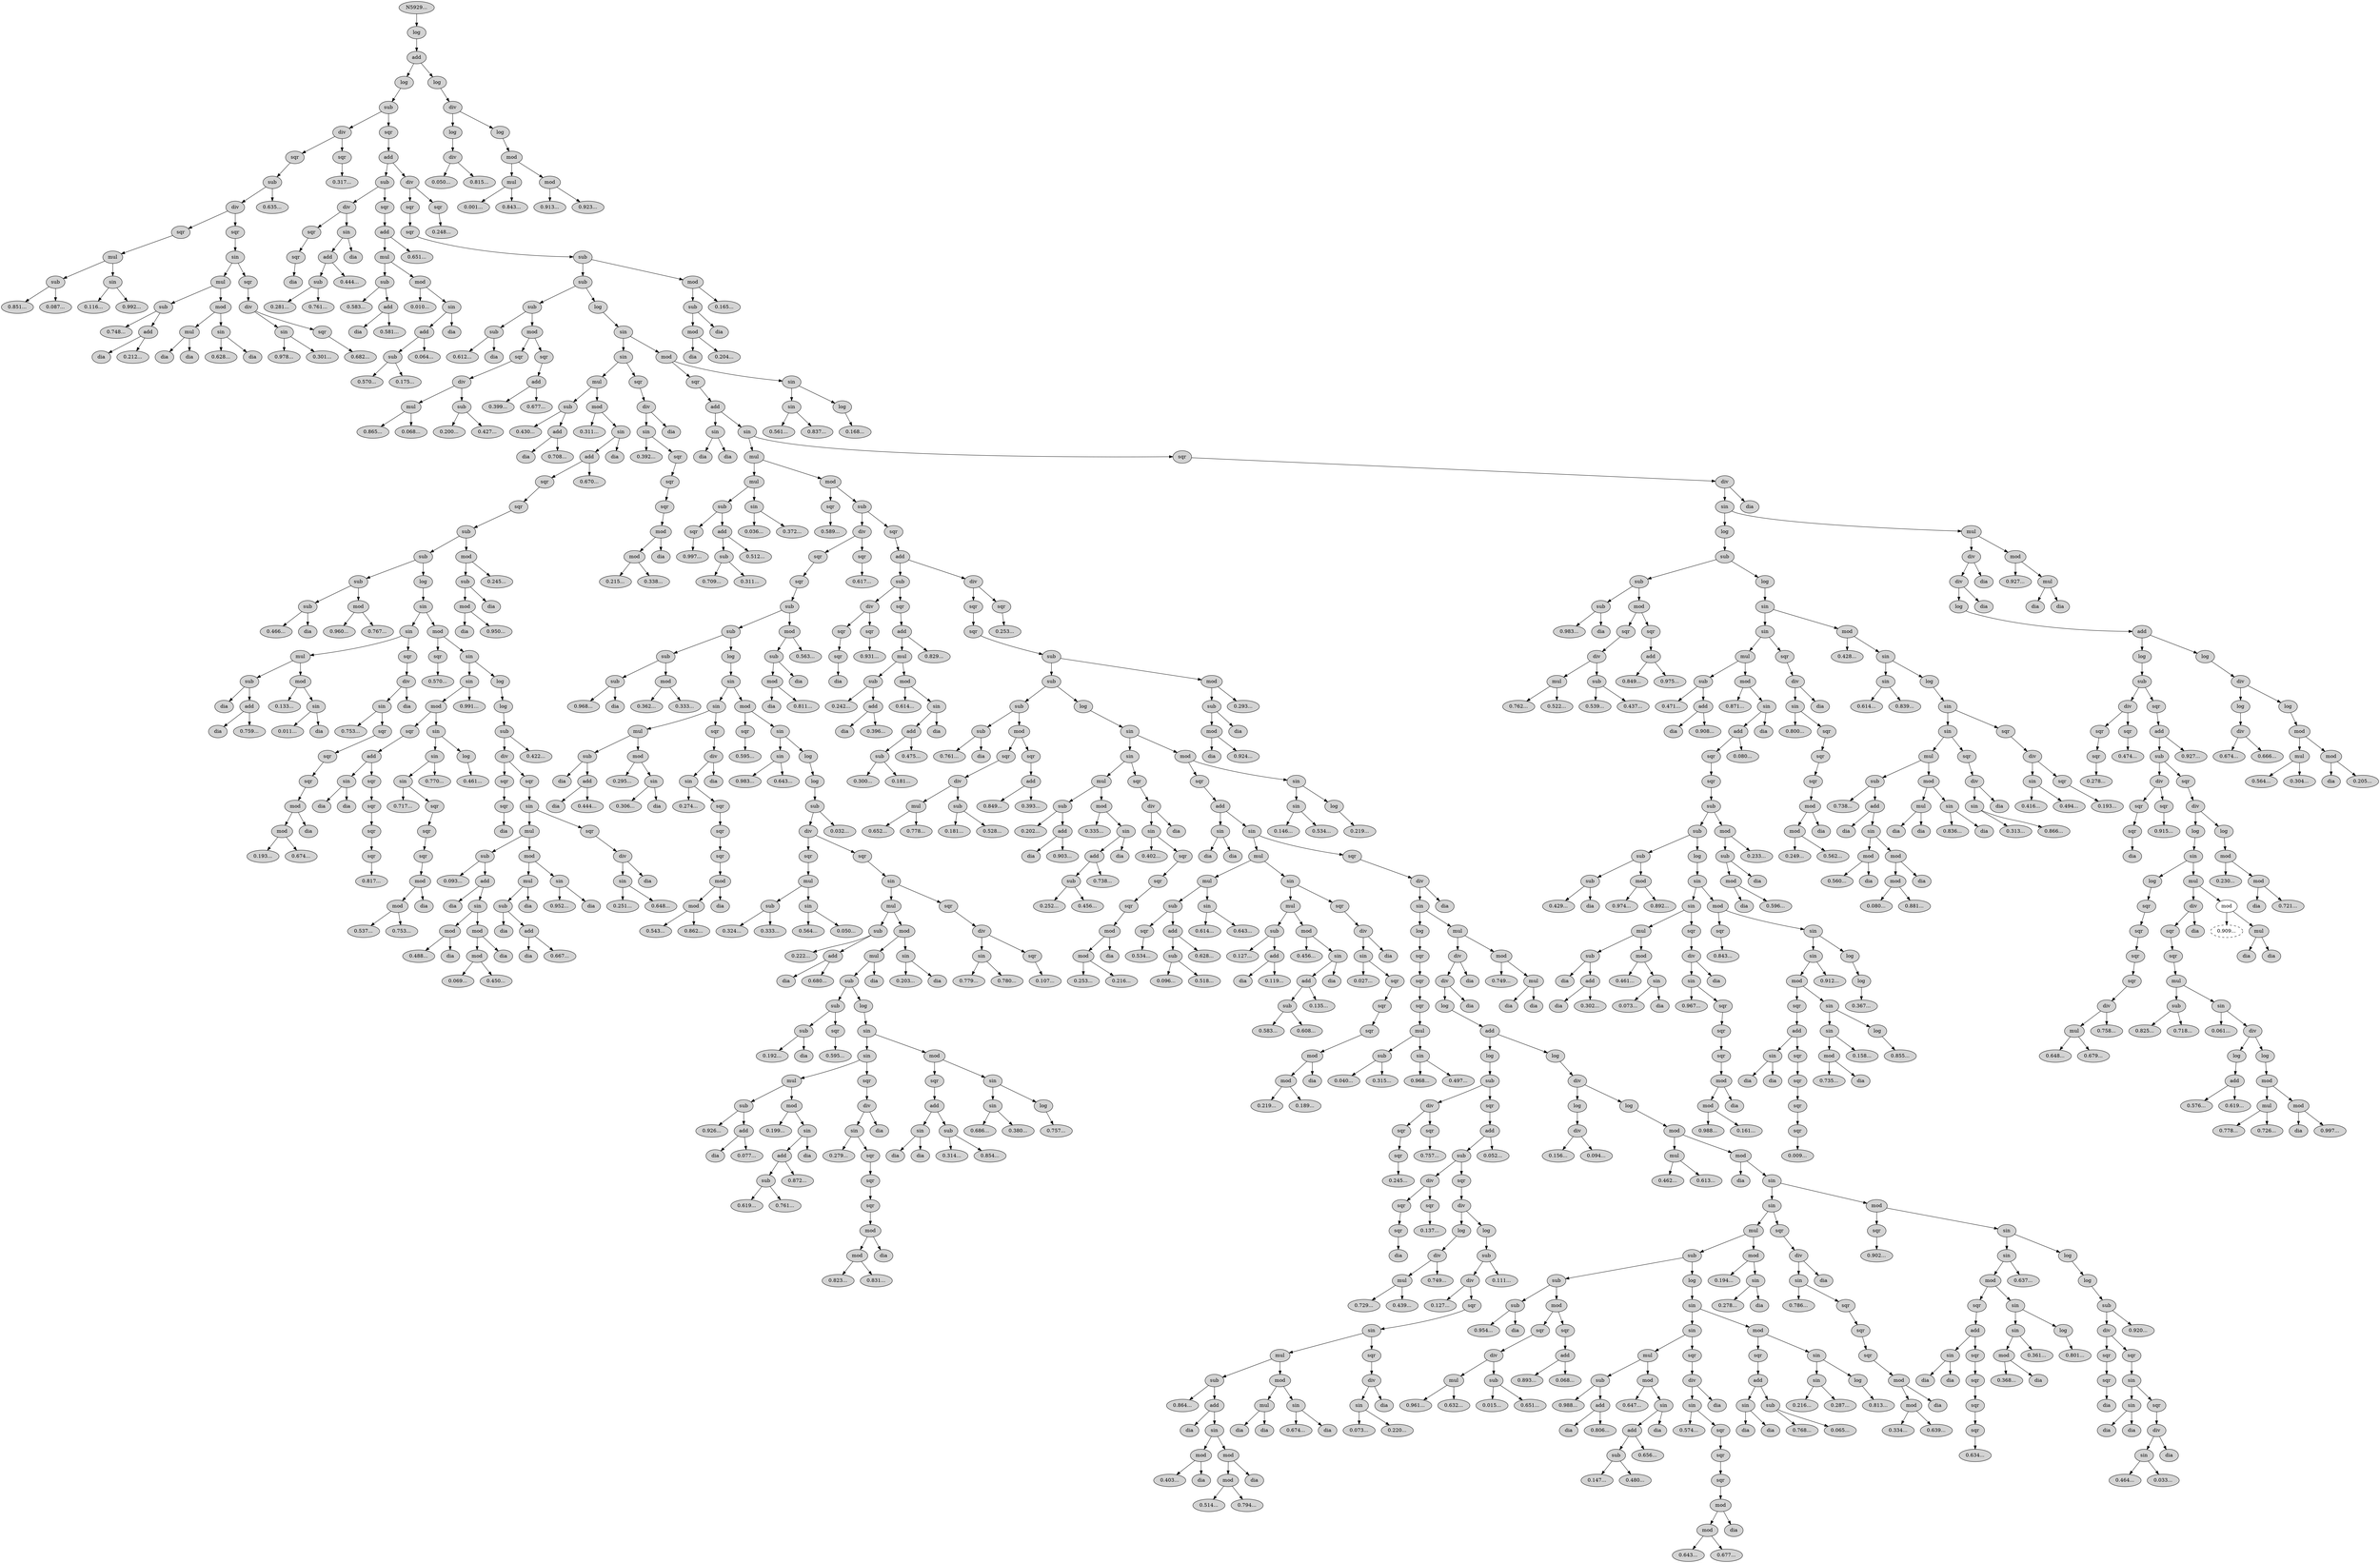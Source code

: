  digraph G59290781 {
N59290781[ style="filled"  label="N5929..."];
N59290781 -> N59290782;
N59290782[ style="filled"  label="log"];
N59290782 -> N59290783;
N59290783[ style="filled"  label="add"];
N59290783 -> N59290784;
N59290784[ style="filled"  label="log"];
N59290784 -> N59290785;
N59290785[ style="filled"  label="sub"];
N59290785 -> N59290786;
N59290786[ style="filled"  label="div"];
N59290786 -> N59290787;
N59290787[ style="filled"  label="sqr"];
N59290787 -> N59290788;
N59290788[ style="filled"  label="sub"];
N59290788 -> N59290789;
N59290789[ style="filled"  label="div"];
N59290789 -> N59290790;
N59290790[ style="filled"  label="sqr"];
N59290790 -> N59290791;
N59290791[ style="filled"  label="mul"];
N59290791 -> N59290792;
N59290792[ style="filled"  label="sub"];
N59290792 -> N59290793;
N59290793[ style="filled"  label="0.851..."];
N59290792 -> N59290794;
N59290794[ style="filled"  label="0.087..."];
N59290791 -> N59290795;
N59290795[ style="filled"  label="sin"];
N59290795 -> N59290796;
N59290796[ style="filled"  label="0.116..."];
N59290795 -> N59290797;
N59290797[ style="filled"  label="0.992..."];
N59290789 -> N59290798;
N59290798[ style="filled"  label="sqr"];
N59290798 -> N59290799;
N59290799[ style="filled"  label="sin"];
N59290799 -> N59290800;
N59290800[ style="filled"  label="mul"];
N59290800 -> N59290801;
N59290801[ style="filled"  label="sub"];
N59290801 -> N59290802;
N59290802[ style="filled"  label="0.748..."];
N59290801 -> N59290803;
N59290803[ style="filled"  label="add"];
N59290803 -> N59290804;
N59290804[ style="filled"  label="dia"];
N59290803 -> N59290805;
N59290805[ style="filled"  label="0.212..."];
N59290800 -> N59290806;
N59290806[ style="filled"  label="mod"];
N59290806 -> N59290807;
N59290807[ style="filled"  label="mul"];
N59290807 -> N59290808;
N59290808[ style="filled"  label="dia"];
N59290807 -> N59290809;
N59290809[ style="filled"  label="dia"];
N59290806 -> N59290810;
N59290810[ style="filled"  label="sin"];
N59290810 -> N59290811;
N59290811[ style="filled"  label="0.628..."];
N59290810 -> N59290812;
N59290812[ style="filled"  label="dia"];
N59290799 -> N59290813;
N59290813[ style="filled"  label="sqr"];
N59290813 -> N59290814;
N59290814[ style="filled"  label="div"];
N59290814 -> N59290815;
N59290815[ style="filled"  label="sin"];
N59290815 -> N59290816;
N59290816[ style="filled"  label="0.978..."];
N59290815 -> N59290817;
N59290817[ style="filled"  label="0.301..."];
N59290814 -> N59290818;
N59290818[ style="filled"  label="sqr"];
N59290818 -> N59290819;
N59290819[ style="filled"  label="0.682..."];
N59290788 -> N59290820;
N59290820[ style="filled"  label="0.635..."];
N59290786 -> N59290821;
N59290821[ style="filled"  label="sqr"];
N59290821 -> N59290822;
N59290822[ style="filled"  label="0.317..."];
N59290785 -> N59290823;
N59290823[ style="filled"  label="sqr"];
N59290823 -> N59290824;
N59290824[ style="filled"  label="add"];
N59290824 -> N59290825;
N59290825[ style="filled"  label="sub"];
N59290825 -> N59290826;
N59290826[ style="filled"  label="div"];
N59290826 -> N59290827;
N59290827[ style="filled"  label="sqr"];
N59290827 -> N59290828;
N59290828[ style="filled"  label="sqr"];
N59290828 -> N59290829;
N59290829[ style="filled"  label="dia"];
N59290826 -> N59290830;
N59290830[ style="filled"  label="sin"];
N59290830 -> N59290831;
N59290831[ style="filled"  label="add"];
N59290831 -> N59290832;
N59290832[ style="filled"  label="sub"];
N59290832 -> N59290833;
N59290833[ style="filled"  label="0.281..."];
N59290832 -> N59290834;
N59290834[ style="filled"  label="0.761..."];
N59290831 -> N59290835;
N59290835[ style="filled"  label="0.444..."];
N59290830 -> N59290836;
N59290836[ style="filled"  label="dia"];
N59290825 -> N59290837;
N59290837[ style="filled"  label="sqr"];
N59290837 -> N59290838;
N59290838[ style="filled"  label="add"];
N59290838 -> N59290839;
N59290839[ style="filled"  label="mul"];
N59290839 -> N59290840;
N59290840[ style="filled"  label="sub"];
N59290840 -> N59290841;
N59290841[ style="filled"  label="0.583..."];
N59290840 -> N59290842;
N59290842[ style="filled"  label="add"];
N59290842 -> N59290843;
N59290843[ style="filled"  label="dia"];
N59290842 -> N59290844;
N59290844[ style="filled"  label="0.581..."];
N59290839 -> N59290845;
N59290845[ style="filled"  label="mod"];
N59290845 -> N59290846;
N59290846[ style="filled"  label="0.010..."];
N59290845 -> N59290847;
N59290847[ style="filled"  label="sin"];
N59290847 -> N59290848;
N59290848[ style="filled"  label="add"];
N59290848 -> N59290849;
N59290849[ style="filled"  label="sub"];
N59290849 -> N59290850;
N59290850[ style="filled"  label="0.570..."];
N59290849 -> N59290851;
N59290851[ style="filled"  label="0.175..."];
N59290848 -> N59290852;
N59290852[ style="filled"  label="0.064..."];
N59290847 -> N59290853;
N59290853[ style="filled"  label="dia"];
N59290838 -> N59290854;
N59290854[ style="filled"  label="0.651..."];
N59290824 -> N59290855;
N59290855[ style="filled"  label="div"];
N59290855 -> N59290856;
N59290856[ style="filled"  label="sqr"];
N59290856 -> N59290857;
N59290857[ style="filled"  label="sqr"];
N59290857 -> N59290858;
N59290858[ style="filled"  label="sub"];
N59290858 -> N59290859;
N59290859[ style="filled"  label="sub"];
N59290859 -> N59290860;
N59290860[ style="filled"  label="sub"];
N59290860 -> N59290861;
N59290861[ style="filled"  label="sub"];
N59290861 -> N59290862;
N59290862[ style="filled"  label="0.612..."];
N59290861 -> N59290863;
N59290863[ style="filled"  label="dia"];
N59290860 -> N59290864;
N59290864[ style="filled"  label="mod"];
N59290864 -> N59290865;
N59290865[ style="filled"  label="sqr"];
N59290865 -> N59290866;
N59290866[ style="filled"  label="div"];
N59290866 -> N59290867;
N59290867[ style="filled"  label="mul"];
N59290867 -> N59290868;
N59290868[ style="filled"  label="0.865..."];
N59290867 -> N59290869;
N59290869[ style="filled"  label="0.068..."];
N59290866 -> N59290870;
N59290870[ style="filled"  label="sub"];
N59290870 -> N59290871;
N59290871[ style="filled"  label="0.200..."];
N59290870 -> N59290872;
N59290872[ style="filled"  label="0.427..."];
N59290864 -> N59290873;
N59290873[ style="filled"  label="sqr"];
N59290873 -> N59290874;
N59290874[ style="filled"  label="add"];
N59290874 -> N59290875;
N59290875[ style="filled"  label="0.399..."];
N59290874 -> N59290876;
N59290876[ style="filled"  label="0.677..."];
N59290859 -> N59290877;
N59290877[ style="filled"  label="log"];
N59290877 -> N59290878;
N59290878[ style="filled"  label="sin"];
N59290878 -> N59290879;
N59290879[ style="filled"  label="sin"];
N59290879 -> N59290880;
N59290880[ style="filled"  label="mul"];
N59290880 -> N59290881;
N59290881[ style="filled"  label="sub"];
N59290881 -> N59290882;
N59290882[ style="filled"  label="0.430..."];
N59290881 -> N59290883;
N59290883[ style="filled"  label="add"];
N59290883 -> N59290884;
N59290884[ style="filled"  label="dia"];
N59290883 -> N59290885;
N59290885[ style="filled"  label="0.708..."];
N59290880 -> N59290886;
N59290886[ style="filled"  label="mod"];
N59290886 -> N59290887;
N59290887[ style="filled"  label="0.311..."];
N59290886 -> N59290888;
N59290888[ style="filled"  label="sin"];
N59290888 -> N59290889;
N59290889[ style="filled"  label="add"];
N59290889 -> N59290890;
N59290890[ style="filled"  label="sqr"];
N59290890 -> N59290891;
N59290891[ style="filled"  label="sqr"];
N59290891 -> N59290892;
N59290892[ style="filled"  label="sub"];
N59290892 -> N59290893;
N59290893[ style="filled"  label="sub"];
N59290893 -> N59290894;
N59290894[ style="filled"  label="sub"];
N59290894 -> N59290895;
N59290895[ style="filled"  label="sub"];
N59290895 -> N59290896;
N59290896[ style="filled"  label="0.466..."];
N59290895 -> N59290897;
N59290897[ style="filled"  label="dia"];
N59290894 -> N59290898;
N59290898[ style="filled"  label="mod"];
N59290898 -> N59290899;
N59290899[ style="filled"  label="0.960..."];
N59290898 -> N59290900;
N59290900[ style="filled"  label="0.767..."];
N59290893 -> N59290901;
N59290901[ style="filled"  label="log"];
N59290901 -> N59290902;
N59290902[ style="filled"  label="sin"];
N59290902 -> N59290903;
N59290903[ style="filled"  label="sin"];
N59290903 -> N59290904;
N59290904[ style="filled"  label="mul"];
N59290904 -> N59290905;
N59290905[ style="filled"  label="sub"];
N59290905 -> N59290906;
N59290906[ style="filled"  label="dia"];
N59290905 -> N59290907;
N59290907[ style="filled"  label="add"];
N59290907 -> N59290908;
N59290908[ style="filled"  label="dia"];
N59290907 -> N59290909;
N59290909[ style="filled"  label="0.759..."];
N59290904 -> N59290910;
N59290910[ style="filled"  label="mod"];
N59290910 -> N59290911;
N59290911[ style="filled"  label="0.133..."];
N59290910 -> N59290912;
N59290912[ style="filled"  label="sin"];
N59290912 -> N59290913;
N59290913[ style="filled"  label="0.011..."];
N59290912 -> N59290914;
N59290914[ style="filled"  label="dia"];
N59290903 -> N59290915;
N59290915[ style="filled"  label="sqr"];
N59290915 -> N59290916;
N59290916[ style="filled"  label="div"];
N59290916 -> N59290917;
N59290917[ style="filled"  label="sin"];
N59290917 -> N59290918;
N59290918[ style="filled"  label="0.753..."];
N59290917 -> N59290919;
N59290919[ style="filled"  label="sqr"];
N59290919 -> N59290920;
N59290920[ style="filled"  label="sqr"];
N59290920 -> N59290921;
N59290921[ style="filled"  label="sqr"];
N59290921 -> N59290922;
N59290922[ style="filled"  label="mod"];
N59290922 -> N59290923;
N59290923[ style="filled"  label="mod"];
N59290923 -> N59290924;
N59290924[ style="filled"  label="0.193..."];
N59290923 -> N59290925;
N59290925[ style="filled"  label="0.674..."];
N59290922 -> N59290926;
N59290926[ style="filled"  label="dia"];
N59290916 -> N59290927;
N59290927[ style="filled"  label="dia"];
N59290902 -> N59290928;
N59290928[ style="filled"  label="mod"];
N59290928 -> N59290929;
N59290929[ style="filled"  label="sqr"];
N59290929 -> N59290930;
N59290930[ style="filled"  label="0.570..."];
N59290928 -> N59290931;
N59290931[ style="filled"  label="sin"];
N59290931 -> N59290932;
N59290932[ style="filled"  label="sin"];
N59290932 -> N59290933;
N59290933[ style="filled"  label="mod"];
N59290933 -> N59290934;
N59290934[ style="filled"  label="sqr"];
N59290934 -> N59290935;
N59290935[ style="filled"  label="add"];
N59290935 -> N59290936;
N59290936[ style="filled"  label="sin"];
N59290936 -> N59290937;
N59290937[ style="filled"  label="dia"];
N59290936 -> N59290938;
N59290938[ style="filled"  label="dia"];
N59290935 -> N59290939;
N59290939[ style="filled"  label="sqr"];
N59290939 -> N59290940;
N59290940[ style="filled"  label="sqr"];
N59290940 -> N59290941;
N59290941[ style="filled"  label="sqr"];
N59290941 -> N59290942;
N59290942[ style="filled"  label="sqr"];
N59290942 -> N59290943;
N59290943[ style="filled"  label="0.817..."];
N59290933 -> N59290944;
N59290944[ style="filled"  label="sin"];
N59290944 -> N59290945;
N59290945[ style="filled"  label="sin"];
N59290945 -> N59290946;
N59290946[ style="filled"  label="sin"];
N59290946 -> N59290947;
N59290947[ style="filled"  label="0.717..."];
N59290946 -> N59290948;
N59290948[ style="filled"  label="sqr"];
N59290948 -> N59290949;
N59290949[ style="filled"  label="sqr"];
N59290949 -> N59290950;
N59290950[ style="filled"  label="sqr"];
N59290950 -> N59290951;
N59290951[ style="filled"  label="mod"];
N59290951 -> N59290952;
N59290952[ style="filled"  label="mod"];
N59290952 -> N59290953;
N59290953[ style="filled"  label="0.537..."];
N59290952 -> N59290954;
N59290954[ style="filled"  label="0.753..."];
N59290951 -> N59290955;
N59290955[ style="filled"  label="dia"];
N59290945 -> N59290956;
N59290956[ style="filled"  label="0.770..."];
N59290944 -> N59290957;
N59290957[ style="filled"  label="log"];
N59290957 -> N59290958;
N59290958[ style="filled"  label="0.461..."];
N59290932 -> N59290959;
N59290959[ style="filled"  label="0.991..."];
N59290931 -> N59290960;
N59290960[ style="filled"  label="log"];
N59290960 -> N59290961;
N59290961[ style="filled"  label="log"];
N59290961 -> N59290962;
N59290962[ style="filled"  label="sub"];
N59290962 -> N59290963;
N59290963[ style="filled"  label="div"];
N59290963 -> N59290964;
N59290964[ style="filled"  label="sqr"];
N59290964 -> N59290965;
N59290965[ style="filled"  label="sqr"];
N59290965 -> N59290966;
N59290966[ style="filled"  label="dia"];
N59290963 -> N59290967;
N59290967[ style="filled"  label="sqr"];
N59290967 -> N59290968;
N59290968[ style="filled"  label="sin"];
N59290968 -> N59290969;
N59290969[ style="filled"  label="mul"];
N59290969 -> N59290970;
N59290970[ style="filled"  label="sub"];
N59290970 -> N59290971;
N59290971[ style="filled"  label="0.093..."];
N59290970 -> N59290972;
N59290972[ style="filled"  label="add"];
N59290972 -> N59290973;
N59290973[ style="filled"  label="dia"];
N59290972 -> N59290974;
N59290974[ style="filled"  label="sin"];
N59290974 -> N59290975;
N59290975[ style="filled"  label="mod"];
N59290975 -> N59290976;
N59290976[ style="filled"  label="0.488..."];
N59290975 -> N59290977;
N59290977[ style="filled"  label="dia"];
N59290974 -> N59290978;
N59290978[ style="filled"  label="mod"];
N59290978 -> N59290979;
N59290979[ style="filled"  label="mod"];
N59290979 -> N59290980;
N59290980[ style="filled"  label="0.069..."];
N59290979 -> N59290981;
N59290981[ style="filled"  label="0.450..."];
N59290978 -> N59290982;
N59290982[ style="filled"  label="dia"];
N59290969 -> N59290983;
N59290983[ style="filled"  label="mod"];
N59290983 -> N59290984;
N59290984[ style="filled"  label="mul"];
N59290984 -> N59290985;
N59290985[ style="filled"  label="sub"];
N59290985 -> N59290986;
N59290986[ style="filled"  label="dia"];
N59290985 -> N59290987;
N59290987[ style="filled"  label="add"];
N59290987 -> N59290988;
N59290988[ style="filled"  label="dia"];
N59290987 -> N59290989;
N59290989[ style="filled"  label="0.667..."];
N59290984 -> N59290990;
N59290990[ style="filled"  label="dia"];
N59290983 -> N59290991;
N59290991[ style="filled"  label="sin"];
N59290991 -> N59290992;
N59290992[ style="filled"  label="0.952..."];
N59290991 -> N59290993;
N59290993[ style="filled"  label="dia"];
N59290968 -> N59290994;
N59290994[ style="filled"  label="sqr"];
N59290994 -> N59290995;
N59290995[ style="filled"  label="div"];
N59290995 -> N59290996;
N59290996[ style="filled"  label="sin"];
N59290996 -> N59290997;
N59290997[ style="filled"  label="0.251..."];
N59290996 -> N59290998;
N59290998[ style="filled"  label="0.648..."];
N59290995 -> N59290999;
N59290999[ style="filled"  label="dia"];
N59290962 -> N59291000;
N59291000[ style="filled"  label="0.422..."];
N59290892 -> N59291001;
N59291001[ style="filled"  label="mod"];
N59291001 -> N59291002;
N59291002[ style="filled"  label="sub"];
N59291002 -> N59291003;
N59291003[ style="filled"  label="mod"];
N59291003 -> N59291004;
N59291004[ style="filled"  label="dia"];
N59291003 -> N59291005;
N59291005[ style="filled"  label="0.950..."];
N59291002 -> N59291006;
N59291006[ style="filled"  label="dia"];
N59291001 -> N59291007;
N59291007[ style="filled"  label="0.245..."];
N59290889 -> N59291008;
N59291008[ style="filled"  label="0.670..."];
N59290888 -> N59291009;
N59291009[ style="filled"  label="dia"];
N59290879 -> N59291010;
N59291010[ style="filled"  label="sqr"];
N59291010 -> N59291011;
N59291011[ style="filled"  label="div"];
N59291011 -> N59291012;
N59291012[ style="filled"  label="sin"];
N59291012 -> N59291013;
N59291013[ style="filled"  label="0.392..."];
N59291012 -> N59291014;
N59291014[ style="filled"  label="sqr"];
N59291014 -> N59291015;
N59291015[ style="filled"  label="sqr"];
N59291015 -> N59291016;
N59291016[ style="filled"  label="sqr"];
N59291016 -> N59291017;
N59291017[ style="filled"  label="mod"];
N59291017 -> N59291018;
N59291018[ style="filled"  label="mod"];
N59291018 -> N59291019;
N59291019[ style="filled"  label="0.215..."];
N59291018 -> N59291020;
N59291020[ style="filled"  label="0.338..."];
N59291017 -> N59291021;
N59291021[ style="filled"  label="dia"];
N59291011 -> N59291022;
N59291022[ style="filled"  label="dia"];
N59290878 -> N59291023;
N59291023[ style="filled"  label="mod"];
N59291023 -> N59291024;
N59291024[ style="filled"  label="sqr"];
N59291024 -> N59291025;
N59291025[ style="filled"  label="add"];
N59291025 -> N59291026;
N59291026[ style="filled"  label="sin"];
N59291026 -> N59291027;
N59291027[ style="filled"  label="dia"];
N59291026 -> N59291028;
N59291028[ style="filled"  label="dia"];
N59291025 -> N59291029;
N59291029[ style="filled"  label="sin"];
N59291029 -> N59291030;
N59291030[ style="filled"  label="mul"];
N59291030 -> N59291031;
N59291031[ style="filled"  label="mul"];
N59291031 -> N59291032;
N59291032[ style="filled"  label="sub"];
N59291032 -> N59291033;
N59291033[ style="filled"  label="sqr"];
N59291033 -> N59291034;
N59291034[ style="filled"  label="0.997..."];
N59291032 -> N59291035;
N59291035[ style="filled"  label="add"];
N59291035 -> N59291036;
N59291036[ style="filled"  label="sub"];
N59291036 -> N59291037;
N59291037[ style="filled"  label="0.709..."];
N59291036 -> N59291038;
N59291038[ style="filled"  label="0.311..."];
N59291035 -> N59291039;
N59291039[ style="filled"  label="0.512..."];
N59291031 -> N59291040;
N59291040[ style="filled"  label="sin"];
N59291040 -> N59291041;
N59291041[ style="filled"  label="0.036..."];
N59291040 -> N59291042;
N59291042[ style="filled"  label="0.372..."];
N59291030 -> N59291043;
N59291043[ style="filled"  label="mod"];
N59291043 -> N59291044;
N59291044[ style="filled"  label="sqr"];
N59291044 -> N59291045;
N59291045[ style="filled"  label="0.589..."];
N59291043 -> N59291046;
N59291046[ style="filled"  label="sub"];
N59291046 -> N59291047;
N59291047[ style="filled"  label="div"];
N59291047 -> N59291048;
N59291048[ style="filled"  label="sqr"];
N59291048 -> N59291049;
N59291049[ style="filled"  label="sqr"];
N59291049 -> N59291050;
N59291050[ style="filled"  label="sub"];
N59291050 -> N59291051;
N59291051[ style="filled"  label="sub"];
N59291051 -> N59291052;
N59291052[ style="filled"  label="sub"];
N59291052 -> N59291053;
N59291053[ style="filled"  label="sub"];
N59291053 -> N59291054;
N59291054[ style="filled"  label="0.968..."];
N59291053 -> N59291055;
N59291055[ style="filled"  label="dia"];
N59291052 -> N59291056;
N59291056[ style="filled"  label="mod"];
N59291056 -> N59291057;
N59291057[ style="filled"  label="0.362..."];
N59291056 -> N59291058;
N59291058[ style="filled"  label="0.333..."];
N59291051 -> N59291059;
N59291059[ style="filled"  label="log"];
N59291059 -> N59291060;
N59291060[ style="filled"  label="sin"];
N59291060 -> N59291061;
N59291061[ style="filled"  label="sin"];
N59291061 -> N59291062;
N59291062[ style="filled"  label="mul"];
N59291062 -> N59291063;
N59291063[ style="filled"  label="sub"];
N59291063 -> N59291064;
N59291064[ style="filled"  label="dia"];
N59291063 -> N59291065;
N59291065[ style="filled"  label="add"];
N59291065 -> N59291066;
N59291066[ style="filled"  label="dia"];
N59291065 -> N59291067;
N59291067[ style="filled"  label="0.444..."];
N59291062 -> N59291068;
N59291068[ style="filled"  label="mod"];
N59291068 -> N59291069;
N59291069[ style="filled"  label="0.295..."];
N59291068 -> N59291070;
N59291070[ style="filled"  label="sin"];
N59291070 -> N59291071;
N59291071[ style="filled"  label="0.306..."];
N59291070 -> N59291072;
N59291072[ style="filled"  label="dia"];
N59291061 -> N59291073;
N59291073[ style="filled"  label="sqr"];
N59291073 -> N59291074;
N59291074[ style="filled"  label="div"];
N59291074 -> N59291075;
N59291075[ style="filled"  label="sin"];
N59291075 -> N59291076;
N59291076[ style="filled"  label="0.274..."];
N59291075 -> N59291077;
N59291077[ style="filled"  label="sqr"];
N59291077 -> N59291078;
N59291078[ style="filled"  label="sqr"];
N59291078 -> N59291079;
N59291079[ style="filled"  label="sqr"];
N59291079 -> N59291080;
N59291080[ style="filled"  label="mod"];
N59291080 -> N59291081;
N59291081[ style="filled"  label="mod"];
N59291081 -> N59291082;
N59291082[ style="filled"  label="0.543..."];
N59291081 -> N59291083;
N59291083[ style="filled"  label="0.862..."];
N59291080 -> N59291084;
N59291084[ style="filled"  label="dia"];
N59291074 -> N59291085;
N59291085[ style="filled"  label="dia"];
N59291060 -> N59291086;
N59291086[ style="filled"  label="mod"];
N59291086 -> N59291087;
N59291087[ style="filled"  label="sqr"];
N59291087 -> N59291088;
N59291088[ style="filled"  label="0.595..."];
N59291086 -> N59291089;
N59291089[ style="filled"  label="sin"];
N59291089 -> N59291090;
N59291090[ style="filled"  label="sin"];
N59291090 -> N59291091;
N59291091[ style="filled"  label="0.983..."];
N59291090 -> N59291092;
N59291092[ style="filled"  label="0.643..."];
N59291089 -> N59291093;
N59291093[ style="filled"  label="log"];
N59291093 -> N59291094;
N59291094[ style="filled"  label="log"];
N59291094 -> N59291095;
N59291095[ style="filled"  label="sub"];
N59291095 -> N59291096;
N59291096[ style="filled"  label="div"];
N59291096 -> N59291097;
N59291097[ style="filled"  label="sqr"];
N59291097 -> N59291098;
N59291098[ style="filled"  label="mul"];
N59291098 -> N59291099;
N59291099[ style="filled"  label="sub"];
N59291099 -> N59291100;
N59291100[ style="filled"  label="0.324..."];
N59291099 -> N59291101;
N59291101[ style="filled"  label="0.333..."];
N59291098 -> N59291102;
N59291102[ style="filled"  label="sin"];
N59291102 -> N59291103;
N59291103[ style="filled"  label="0.564..."];
N59291102 -> N59291104;
N59291104[ style="filled"  label="0.050..."];
N59291096 -> N59291105;
N59291105[ style="filled"  label="sqr"];
N59291105 -> N59291106;
N59291106[ style="filled"  label="sin"];
N59291106 -> N59291107;
N59291107[ style="filled"  label="mul"];
N59291107 -> N59291108;
N59291108[ style="filled"  label="sub"];
N59291108 -> N59291109;
N59291109[ style="filled"  label="0.222..."];
N59291108 -> N59291110;
N59291110[ style="filled"  label="add"];
N59291110 -> N59291111;
N59291111[ style="filled"  label="dia"];
N59291110 -> N59291112;
N59291112[ style="filled"  label="0.680..."];
N59291107 -> N59291113;
N59291113[ style="filled"  label="mod"];
N59291113 -> N59291114;
N59291114[ style="filled"  label="mul"];
N59291114 -> N59291115;
N59291115[ style="filled"  label="sub"];
N59291115 -> N59291116;
N59291116[ style="filled"  label="sub"];
N59291116 -> N59291117;
N59291117[ style="filled"  label="sub"];
N59291117 -> N59291118;
N59291118[ style="filled"  label="0.192..."];
N59291117 -> N59291119;
N59291119[ style="filled"  label="dia"];
N59291116 -> N59291120;
N59291120[ style="filled"  label="sqr"];
N59291120 -> N59291121;
N59291121[ style="filled"  label="0.595..."];
N59291115 -> N59291122;
N59291122[ style="filled"  label="log"];
N59291122 -> N59291123;
N59291123[ style="filled"  label="sin"];
N59291123 -> N59291124;
N59291124[ style="filled"  label="sin"];
N59291124 -> N59291125;
N59291125[ style="filled"  label="mul"];
N59291125 -> N59291126;
N59291126[ style="filled"  label="sub"];
N59291126 -> N59291127;
N59291127[ style="filled"  label="0.926..."];
N59291126 -> N59291128;
N59291128[ style="filled"  label="add"];
N59291128 -> N59291129;
N59291129[ style="filled"  label="dia"];
N59291128 -> N59291130;
N59291130[ style="filled"  label="0.077..."];
N59291125 -> N59291131;
N59291131[ style="filled"  label="mod"];
N59291131 -> N59291132;
N59291132[ style="filled"  label="0.199..."];
N59291131 -> N59291133;
N59291133[ style="filled"  label="sin"];
N59291133 -> N59291134;
N59291134[ style="filled"  label="add"];
N59291134 -> N59291135;
N59291135[ style="filled"  label="sub"];
N59291135 -> N59291136;
N59291136[ style="filled"  label="0.619..."];
N59291135 -> N59291137;
N59291137[ style="filled"  label="0.761..."];
N59291134 -> N59291138;
N59291138[ style="filled"  label="0.872..."];
N59291133 -> N59291139;
N59291139[ style="filled"  label="dia"];
N59291124 -> N59291140;
N59291140[ style="filled"  label="sqr"];
N59291140 -> N59291141;
N59291141[ style="filled"  label="div"];
N59291141 -> N59291142;
N59291142[ style="filled"  label="sin"];
N59291142 -> N59291143;
N59291143[ style="filled"  label="0.279..."];
N59291142 -> N59291144;
N59291144[ style="filled"  label="sqr"];
N59291144 -> N59291145;
N59291145[ style="filled"  label="sqr"];
N59291145 -> N59291146;
N59291146[ style="filled"  label="sqr"];
N59291146 -> N59291147;
N59291147[ style="filled"  label="mod"];
N59291147 -> N59291148;
N59291148[ style="filled"  label="mod"];
N59291148 -> N59291149;
N59291149[ style="filled"  label="0.823..."];
N59291148 -> N59291150;
N59291150[ style="filled"  label="0.831..."];
N59291147 -> N59291151;
N59291151[ style="filled"  label="dia"];
N59291141 -> N59291152;
N59291152[ style="filled"  label="dia"];
N59291123 -> N59291153;
N59291153[ style="filled"  label="mod"];
N59291153 -> N59291154;
N59291154[ style="filled"  label="sqr"];
N59291154 -> N59291155;
N59291155[ style="filled"  label="add"];
N59291155 -> N59291156;
N59291156[ style="filled"  label="sin"];
N59291156 -> N59291157;
N59291157[ style="filled"  label="dia"];
N59291156 -> N59291158;
N59291158[ style="filled"  label="dia"];
N59291155 -> N59291159;
N59291159[ style="filled"  label="sub"];
N59291159 -> N59291160;
N59291160[ style="filled"  label="0.314..."];
N59291159 -> N59291161;
N59291161[ style="filled"  label="0.854..."];
N59291153 -> N59291162;
N59291162[ style="filled"  label="sin"];
N59291162 -> N59291163;
N59291163[ style="filled"  label="sin"];
N59291163 -> N59291164;
N59291164[ style="filled"  label="0.686..."];
N59291163 -> N59291165;
N59291165[ style="filled"  label="0.380..."];
N59291162 -> N59291166;
N59291166[ style="filled"  label="log"];
N59291166 -> N59291167;
N59291167[ style="filled"  label="0.757..."];
N59291114 -> N59291168;
N59291168[ style="filled"  label="dia"];
N59291113 -> N59291169;
N59291169[ style="filled"  label="sin"];
N59291169 -> N59291170;
N59291170[ style="filled"  label="0.203..."];
N59291169 -> N59291171;
N59291171[ style="filled"  label="dia"];
N59291106 -> N59291172;
N59291172[ style="filled"  label="sqr"];
N59291172 -> N59291173;
N59291173[ style="filled"  label="div"];
N59291173 -> N59291174;
N59291174[ style="filled"  label="sin"];
N59291174 -> N59291175;
N59291175[ style="filled"  label="0.779..."];
N59291174 -> N59291176;
N59291176[ style="filled"  label="0.780..."];
N59291173 -> N59291177;
N59291177[ style="filled"  label="sqr"];
N59291177 -> N59291178;
N59291178[ style="filled"  label="0.107..."];
N59291095 -> N59291179;
N59291179[ style="filled"  label="0.032..."];
N59291050 -> N59291180;
N59291180[ style="filled"  label="mod"];
N59291180 -> N59291181;
N59291181[ style="filled"  label="sub"];
N59291181 -> N59291182;
N59291182[ style="filled"  label="mod"];
N59291182 -> N59291183;
N59291183[ style="filled"  label="dia"];
N59291182 -> N59291184;
N59291184[ style="filled"  label="0.811..."];
N59291181 -> N59291185;
N59291185[ style="filled"  label="dia"];
N59291180 -> N59291186;
N59291186[ style="filled"  label="0.563..."];
N59291047 -> N59291187;
N59291187[ style="filled"  label="sqr"];
N59291187 -> N59291188;
N59291188[ style="filled"  label="0.617..."];
N59291046 -> N59291189;
N59291189[ style="filled"  label="sqr"];
N59291189 -> N59291190;
N59291190[ style="filled"  label="add"];
N59291190 -> N59291191;
N59291191[ style="filled"  label="sub"];
N59291191 -> N59291192;
N59291192[ style="filled"  label="div"];
N59291192 -> N59291193;
N59291193[ style="filled"  label="sqr"];
N59291193 -> N59291194;
N59291194[ style="filled"  label="sqr"];
N59291194 -> N59291195;
N59291195[ style="filled"  label="dia"];
N59291192 -> N59291196;
N59291196[ style="filled"  label="sqr"];
N59291196 -> N59291197;
N59291197[ style="filled"  label="0.931..."];
N59291191 -> N59291198;
N59291198[ style="filled"  label="sqr"];
N59291198 -> N59291199;
N59291199[ style="filled"  label="add"];
N59291199 -> N59291200;
N59291200[ style="filled"  label="mul"];
N59291200 -> N59291201;
N59291201[ style="filled"  label="sub"];
N59291201 -> N59291202;
N59291202[ style="filled"  label="0.242..."];
N59291201 -> N59291203;
N59291203[ style="filled"  label="add"];
N59291203 -> N59291204;
N59291204[ style="filled"  label="dia"];
N59291203 -> N59291205;
N59291205[ style="filled"  label="0.396..."];
N59291200 -> N59291206;
N59291206[ style="filled"  label="mod"];
N59291206 -> N59291207;
N59291207[ style="filled"  label="0.614..."];
N59291206 -> N59291208;
N59291208[ style="filled"  label="sin"];
N59291208 -> N59291209;
N59291209[ style="filled"  label="add"];
N59291209 -> N59291210;
N59291210[ style="filled"  label="sub"];
N59291210 -> N59291211;
N59291211[ style="filled"  label="0.300..."];
N59291210 -> N59291212;
N59291212[ style="filled"  label="0.181..."];
N59291209 -> N59291213;
N59291213[ style="filled"  label="0.475..."];
N59291208 -> N59291214;
N59291214[ style="filled"  label="dia"];
N59291199 -> N59291215;
N59291215[ style="filled"  label="0.829..."];
N59291190 -> N59291216;
N59291216[ style="filled"  label="div"];
N59291216 -> N59291217;
N59291217[ style="filled"  label="sqr"];
N59291217 -> N59291218;
N59291218[ style="filled"  label="sqr"];
N59291218 -> N59291219;
N59291219[ style="filled"  label="sub"];
N59291219 -> N59291220;
N59291220[ style="filled"  label="sub"];
N59291220 -> N59291221;
N59291221[ style="filled"  label="sub"];
N59291221 -> N59291222;
N59291222[ style="filled"  label="sub"];
N59291222 -> N59291223;
N59291223[ style="filled"  label="0.761..."];
N59291222 -> N59291224;
N59291224[ style="filled"  label="dia"];
N59291221 -> N59291225;
N59291225[ style="filled"  label="mod"];
N59291225 -> N59291226;
N59291226[ style="filled"  label="sqr"];
N59291226 -> N59291227;
N59291227[ style="filled"  label="div"];
N59291227 -> N59291228;
N59291228[ style="filled"  label="mul"];
N59291228 -> N59291229;
N59291229[ style="filled"  label="0.652..."];
N59291228 -> N59291230;
N59291230[ style="filled"  label="0.778..."];
N59291227 -> N59291231;
N59291231[ style="filled"  label="sub"];
N59291231 -> N59291232;
N59291232[ style="filled"  label="0.181..."];
N59291231 -> N59291233;
N59291233[ style="filled"  label="0.528..."];
N59291225 -> N59291234;
N59291234[ style="filled"  label="sqr"];
N59291234 -> N59291235;
N59291235[ style="filled"  label="add"];
N59291235 -> N59291236;
N59291236[ style="filled"  label="0.849..."];
N59291235 -> N59291237;
N59291237[ style="filled"  label="0.393..."];
N59291220 -> N59291238;
N59291238[ style="filled"  label="log"];
N59291238 -> N59291239;
N59291239[ style="filled"  label="sin"];
N59291239 -> N59291240;
N59291240[ style="filled"  label="sin"];
N59291240 -> N59291241;
N59291241[ style="filled"  label="mul"];
N59291241 -> N59291242;
N59291242[ style="filled"  label="sub"];
N59291242 -> N59291243;
N59291243[ style="filled"  label="0.202..."];
N59291242 -> N59291244;
N59291244[ style="filled"  label="add"];
N59291244 -> N59291245;
N59291245[ style="filled"  label="dia"];
N59291244 -> N59291246;
N59291246[ style="filled"  label="0.903..."];
N59291241 -> N59291247;
N59291247[ style="filled"  label="mod"];
N59291247 -> N59291248;
N59291248[ style="filled"  label="0.335..."];
N59291247 -> N59291249;
N59291249[ style="filled"  label="sin"];
N59291249 -> N59291250;
N59291250[ style="filled"  label="add"];
N59291250 -> N59291251;
N59291251[ style="filled"  label="sub"];
N59291251 -> N59291252;
N59291252[ style="filled"  label="0.252..."];
N59291251 -> N59291253;
N59291253[ style="filled"  label="0.456..."];
N59291250 -> N59291254;
N59291254[ style="filled"  label="0.738..."];
N59291249 -> N59291255;
N59291255[ style="filled"  label="dia"];
N59291240 -> N59291256;
N59291256[ style="filled"  label="sqr"];
N59291256 -> N59291257;
N59291257[ style="filled"  label="div"];
N59291257 -> N59291258;
N59291258[ style="filled"  label="sin"];
N59291258 -> N59291259;
N59291259[ style="filled"  label="0.402..."];
N59291258 -> N59291260;
N59291260[ style="filled"  label="sqr"];
N59291260 -> N59291261;
N59291261[ style="filled"  label="sqr"];
N59291261 -> N59291262;
N59291262[ style="filled"  label="sqr"];
N59291262 -> N59291263;
N59291263[ style="filled"  label="mod"];
N59291263 -> N59291264;
N59291264[ style="filled"  label="mod"];
N59291264 -> N59291265;
N59291265[ style="filled"  label="0.253..."];
N59291264 -> N59291266;
N59291266[ style="filled"  label="0.216..."];
N59291263 -> N59291267;
N59291267[ style="filled"  label="dia"];
N59291257 -> N59291268;
N59291268[ style="filled"  label="dia"];
N59291239 -> N59291269;
N59291269[ style="filled"  label="mod"];
N59291269 -> N59291270;
N59291270[ style="filled"  label="sqr"];
N59291270 -> N59291271;
N59291271[ style="filled"  label="add"];
N59291271 -> N59291272;
N59291272[ style="filled"  label="sin"];
N59291272 -> N59291273;
N59291273[ style="filled"  label="dia"];
N59291272 -> N59291274;
N59291274[ style="filled"  label="dia"];
N59291271 -> N59291275;
N59291275[ style="filled"  label="sin"];
N59291275 -> N59291276;
N59291276[ style="filled"  label="mul"];
N59291276 -> N59291277;
N59291277[ style="filled"  label="mul"];
N59291277 -> N59291278;
N59291278[ style="filled"  label="sub"];
N59291278 -> N59291279;
N59291279[ style="filled"  label="sqr"];
N59291279 -> N59291280;
N59291280[ style="filled"  label="0.534..."];
N59291278 -> N59291281;
N59291281[ style="filled"  label="add"];
N59291281 -> N59291282;
N59291282[ style="filled"  label="sub"];
N59291282 -> N59291283;
N59291283[ style="filled"  label="0.096..."];
N59291282 -> N59291284;
N59291284[ style="filled"  label="0.518..."];
N59291281 -> N59291285;
N59291285[ style="filled"  label="0.628..."];
N59291277 -> N59291286;
N59291286[ style="filled"  label="sin"];
N59291286 -> N59291287;
N59291287[ style="filled"  label="0.614..."];
N59291286 -> N59291288;
N59291288[ style="filled"  label="0.643..."];
N59291276 -> N59291289;
N59291289[ style="filled"  label="sin"];
N59291289 -> N59291290;
N59291290[ style="filled"  label="mul"];
N59291290 -> N59291291;
N59291291[ style="filled"  label="sub"];
N59291291 -> N59291292;
N59291292[ style="filled"  label="0.127..."];
N59291291 -> N59291293;
N59291293[ style="filled"  label="add"];
N59291293 -> N59291294;
N59291294[ style="filled"  label="dia"];
N59291293 -> N59291295;
N59291295[ style="filled"  label="0.119..."];
N59291290 -> N59291296;
N59291296[ style="filled"  label="mod"];
N59291296 -> N59291297;
N59291297[ style="filled"  label="0.456..."];
N59291296 -> N59291298;
N59291298[ style="filled"  label="sin"];
N59291298 -> N59291299;
N59291299[ style="filled"  label="add"];
N59291299 -> N59291300;
N59291300[ style="filled"  label="sub"];
N59291300 -> N59291301;
N59291301[ style="filled"  label="0.583..."];
N59291300 -> N59291302;
N59291302[ style="filled"  label="0.608..."];
N59291299 -> N59291303;
N59291303[ style="filled"  label="0.135..."];
N59291298 -> N59291304;
N59291304[ style="filled"  label="dia"];
N59291289 -> N59291305;
N59291305[ style="filled"  label="sqr"];
N59291305 -> N59291306;
N59291306[ style="filled"  label="div"];
N59291306 -> N59291307;
N59291307[ style="filled"  label="sin"];
N59291307 -> N59291308;
N59291308[ style="filled"  label="0.027..."];
N59291307 -> N59291309;
N59291309[ style="filled"  label="sqr"];
N59291309 -> N59291310;
N59291310[ style="filled"  label="sqr"];
N59291310 -> N59291311;
N59291311[ style="filled"  label="sqr"];
N59291311 -> N59291312;
N59291312[ style="filled"  label="mod"];
N59291312 -> N59291313;
N59291313[ style="filled"  label="mod"];
N59291313 -> N59291314;
N59291314[ style="filled"  label="0.219..."];
N59291313 -> N59291315;
N59291315[ style="filled"  label="0.189..."];
N59291312 -> N59291316;
N59291316[ style="filled"  label="dia"];
N59291306 -> N59291317;
N59291317[ style="filled"  label="dia"];
N59291275 -> N59291318;
N59291318[ style="filled"  label="sqr"];
N59291318 -> N59291319;
N59291319[ style="filled"  label="div"];
N59291319 -> N59291320;
N59291320[ style="filled"  label="sin"];
N59291320 -> N59291321;
N59291321[ style="filled"  label="log"];
N59291321 -> N59291322;
N59291322[ style="filled"  label="sqr"];
N59291322 -> N59291323;
N59291323[ style="filled"  label="sqr"];
N59291323 -> N59291324;
N59291324[ style="filled"  label="sqr"];
N59291324 -> N59291325;
N59291325[ style="filled"  label="mul"];
N59291325 -> N59291326;
N59291326[ style="filled"  label="sub"];
N59291326 -> N59291327;
N59291327[ style="filled"  label="0.040..."];
N59291326 -> N59291328;
N59291328[ style="filled"  label="0.315..."];
N59291325 -> N59291329;
N59291329[ style="filled"  label="sin"];
N59291329 -> N59291330;
N59291330[ style="filled"  label="0.968..."];
N59291329 -> N59291331;
N59291331[ style="filled"  label="0.497..."];
N59291320 -> N59291332;
N59291332[ style="filled"  label="mul"];
N59291332 -> N59291333;
N59291333[ style="filled"  label="div"];
N59291333 -> N59291334;
N59291334[ style="filled"  label="div"];
N59291334 -> N59291335;
N59291335[ style="filled"  label="log"];
N59291335 -> N59291336;
N59291336[ style="filled"  label="add"];
N59291336 -> N59291337;
N59291337[ style="filled"  label="log"];
N59291337 -> N59291338;
N59291338[ style="filled"  label="sub"];
N59291338 -> N59291339;
N59291339[ style="filled"  label="div"];
N59291339 -> N59291340;
N59291340[ style="filled"  label="sqr"];
N59291340 -> N59291341;
N59291341[ style="filled"  label="sqr"];
N59291341 -> N59291342;
N59291342[ style="filled"  label="0.245..."];
N59291339 -> N59291343;
N59291343[ style="filled"  label="sqr"];
N59291343 -> N59291344;
N59291344[ style="filled"  label="0.757..."];
N59291338 -> N59291345;
N59291345[ style="filled"  label="sqr"];
N59291345 -> N59291346;
N59291346[ style="filled"  label="add"];
N59291346 -> N59291347;
N59291347[ style="filled"  label="sub"];
N59291347 -> N59291348;
N59291348[ style="filled"  label="div"];
N59291348 -> N59291349;
N59291349[ style="filled"  label="sqr"];
N59291349 -> N59291350;
N59291350[ style="filled"  label="sqr"];
N59291350 -> N59291351;
N59291351[ style="filled"  label="dia"];
N59291348 -> N59291352;
N59291352[ style="filled"  label="sqr"];
N59291352 -> N59291353;
N59291353[ style="filled"  label="0.137..."];
N59291347 -> N59291354;
N59291354[ style="filled"  label="sqr"];
N59291354 -> N59291355;
N59291355[ style="filled"  label="div"];
N59291355 -> N59291356;
N59291356[ style="filled"  label="log"];
N59291356 -> N59291357;
N59291357[ style="filled"  label="div"];
N59291357 -> N59291358;
N59291358[ style="filled"  label="mul"];
N59291358 -> N59291359;
N59291359[ style="filled"  label="0.729..."];
N59291358 -> N59291360;
N59291360[ style="filled"  label="0.439..."];
N59291357 -> N59291361;
N59291361[ style="filled"  label="0.749..."];
N59291355 -> N59291362;
N59291362[ style="filled"  label="log"];
N59291362 -> N59291363;
N59291363[ style="filled"  label="sub"];
N59291363 -> N59291364;
N59291364[ style="filled"  label="div"];
N59291364 -> N59291365;
N59291365[ style="filled"  label="0.127..."];
N59291364 -> N59291366;
N59291366[ style="filled"  label="sqr"];
N59291366 -> N59291367;
N59291367[ style="filled"  label="sin"];
N59291367 -> N59291368;
N59291368[ style="filled"  label="mul"];
N59291368 -> N59291369;
N59291369[ style="filled"  label="sub"];
N59291369 -> N59291370;
N59291370[ style="filled"  label="0.864..."];
N59291369 -> N59291371;
N59291371[ style="filled"  label="add"];
N59291371 -> N59291372;
N59291372[ style="filled"  label="dia"];
N59291371 -> N59291373;
N59291373[ style="filled"  label="sin"];
N59291373 -> N59291374;
N59291374[ style="filled"  label="mod"];
N59291374 -> N59291375;
N59291375[ style="filled"  label="0.403..."];
N59291374 -> N59291376;
N59291376[ style="filled"  label="dia"];
N59291373 -> N59291377;
N59291377[ style="filled"  label="mod"];
N59291377 -> N59291378;
N59291378[ style="filled"  label="mod"];
N59291378 -> N59291379;
N59291379[ style="filled"  label="0.514..."];
N59291378 -> N59291380;
N59291380[ style="filled"  label="0.794..."];
N59291377 -> N59291381;
N59291381[ style="filled"  label="dia"];
N59291368 -> N59291382;
N59291382[ style="filled"  label="mod"];
N59291382 -> N59291383;
N59291383[ style="filled"  label="mul"];
N59291383 -> N59291384;
N59291384[ style="filled"  label="dia"];
N59291383 -> N59291385;
N59291385[ style="filled"  label="dia"];
N59291382 -> N59291386;
N59291386[ style="filled"  label="sin"];
N59291386 -> N59291387;
N59291387[ style="filled"  label="0.674..."];
N59291386 -> N59291388;
N59291388[ style="filled"  label="dia"];
N59291367 -> N59291389;
N59291389[ style="filled"  label="sqr"];
N59291389 -> N59291390;
N59291390[ style="filled"  label="div"];
N59291390 -> N59291391;
N59291391[ style="filled"  label="sin"];
N59291391 -> N59291392;
N59291392[ style="filled"  label="0.073..."];
N59291391 -> N59291393;
N59291393[ style="filled"  label="0.220..."];
N59291390 -> N59291394;
N59291394[ style="filled"  label="dia"];
N59291363 -> N59291395;
N59291395[ style="filled"  label="0.111..."];
N59291346 -> N59291396;
N59291396[ style="filled"  label="0.052..."];
N59291336 -> N59291397;
N59291397[ style="filled"  label="log"];
N59291397 -> N59291398;
N59291398[ style="filled"  label="div"];
N59291398 -> N59291399;
N59291399[ style="filled"  label="log"];
N59291399 -> N59291400;
N59291400[ style="filled"  label="div"];
N59291400 -> N59291401;
N59291401[ style="filled"  label="0.156..."];
N59291400 -> N59291402;
N59291402[ style="filled"  label="0.094..."];
N59291398 -> N59291403;
N59291403[ style="filled"  label="log"];
N59291403 -> N59291404;
N59291404[ style="filled"  label="mod"];
N59291404 -> N59291405;
N59291405[ style="filled"  label="mul"];
N59291405 -> N59291406;
N59291406[ style="filled"  label="0.462..."];
N59291405 -> N59291407;
N59291407[ style="filled"  label="0.613..."];
N59291404 -> N59291408;
N59291408[ style="filled"  label="mod"];
N59291408 -> N59291409;
N59291409[ style="filled"  label="dia"];
N59291408 -> N59291410;
N59291410[ style="filled"  label="sin"];
N59291410 -> N59291411;
N59291411[ style="filled"  label="sin"];
N59291411 -> N59291412;
N59291412[ style="filled"  label="mul"];
N59291412 -> N59291413;
N59291413[ style="filled"  label="sub"];
N59291413 -> N59291414;
N59291414[ style="filled"  label="sub"];
N59291414 -> N59291415;
N59291415[ style="filled"  label="sub"];
N59291415 -> N59291416;
N59291416[ style="filled"  label="0.954..."];
N59291415 -> N59291417;
N59291417[ style="filled"  label="dia"];
N59291414 -> N59291418;
N59291418[ style="filled"  label="mod"];
N59291418 -> N59291419;
N59291419[ style="filled"  label="sqr"];
N59291419 -> N59291420;
N59291420[ style="filled"  label="div"];
N59291420 -> N59291421;
N59291421[ style="filled"  label="mul"];
N59291421 -> N59291422;
N59291422[ style="filled"  label="0.961..."];
N59291421 -> N59291423;
N59291423[ style="filled"  label="0.632..."];
N59291420 -> N59291424;
N59291424[ style="filled"  label="sub"];
N59291424 -> N59291425;
N59291425[ style="filled"  label="0.015..."];
N59291424 -> N59291426;
N59291426[ style="filled"  label="0.651..."];
N59291418 -> N59291427;
N59291427[ style="filled"  label="sqr"];
N59291427 -> N59291428;
N59291428[ style="filled"  label="add"];
N59291428 -> N59291429;
N59291429[ style="filled"  label="0.893..."];
N59291428 -> N59291430;
N59291430[ style="filled"  label="0.068..."];
N59291413 -> N59291431;
N59291431[ style="filled"  label="log"];
N59291431 -> N59291432;
N59291432[ style="filled"  label="sin"];
N59291432 -> N59291433;
N59291433[ style="filled"  label="sin"];
N59291433 -> N59291434;
N59291434[ style="filled"  label="mul"];
N59291434 -> N59291435;
N59291435[ style="filled"  label="sub"];
N59291435 -> N59291436;
N59291436[ style="filled"  label="0.988..."];
N59291435 -> N59291437;
N59291437[ style="filled"  label="add"];
N59291437 -> N59291438;
N59291438[ style="filled"  label="dia"];
N59291437 -> N59291439;
N59291439[ style="filled"  label="0.806..."];
N59291434 -> N59291440;
N59291440[ style="filled"  label="mod"];
N59291440 -> N59291441;
N59291441[ style="filled"  label="0.647..."];
N59291440 -> N59291442;
N59291442[ style="filled"  label="sin"];
N59291442 -> N59291443;
N59291443[ style="filled"  label="add"];
N59291443 -> N59291444;
N59291444[ style="filled"  label="sub"];
N59291444 -> N59291445;
N59291445[ style="filled"  label="0.147..."];
N59291444 -> N59291446;
N59291446[ style="filled"  label="0.480..."];
N59291443 -> N59291447;
N59291447[ style="filled"  label="0.656..."];
N59291442 -> N59291448;
N59291448[ style="filled"  label="dia"];
N59291433 -> N59291449;
N59291449[ style="filled"  label="sqr"];
N59291449 -> N59291450;
N59291450[ style="filled"  label="div"];
N59291450 -> N59291451;
N59291451[ style="filled"  label="sin"];
N59291451 -> N59291452;
N59291452[ style="filled"  label="0.574..."];
N59291451 -> N59291453;
N59291453[ style="filled"  label="sqr"];
N59291453 -> N59291454;
N59291454[ style="filled"  label="sqr"];
N59291454 -> N59291455;
N59291455[ style="filled"  label="sqr"];
N59291455 -> N59291456;
N59291456[ style="filled"  label="mod"];
N59291456 -> N59291457;
N59291457[ style="filled"  label="mod"];
N59291457 -> N59291458;
N59291458[ style="filled"  label="0.643..."];
N59291457 -> N59291459;
N59291459[ style="filled"  label="0.677..."];
N59291456 -> N59291460;
N59291460[ style="filled"  label="dia"];
N59291450 -> N59291461;
N59291461[ style="filled"  label="dia"];
N59291432 -> N59291462;
N59291462[ style="filled"  label="mod"];
N59291462 -> N59291463;
N59291463[ style="filled"  label="sqr"];
N59291463 -> N59291464;
N59291464[ style="filled"  label="add"];
N59291464 -> N59291465;
N59291465[ style="filled"  label="sin"];
N59291465 -> N59291466;
N59291466[ style="filled"  label="dia"];
N59291465 -> N59291467;
N59291467[ style="filled"  label="dia"];
N59291464 -> N59291468;
N59291468[ style="filled"  label="sub"];
N59291468 -> N59291469;
N59291469[ style="filled"  label="0.768..."];
N59291468 -> N59291470;
N59291470[ style="filled"  label="0.065..."];
N59291462 -> N59291471;
N59291471[ style="filled"  label="sin"];
N59291471 -> N59291472;
N59291472[ style="filled"  label="sin"];
N59291472 -> N59291473;
N59291473[ style="filled"  label="0.216..."];
N59291472 -> N59291474;
N59291474[ style="filled"  label="0.287..."];
N59291471 -> N59291475;
N59291475[ style="filled"  label="log"];
N59291475 -> N59291476;
N59291476[ style="filled"  label="0.813..."];
N59291412 -> N59291477;
N59291477[ style="filled"  label="mod"];
N59291477 -> N59291478;
N59291478[ style="filled"  label="0.194..."];
N59291477 -> N59291479;
N59291479[ style="filled"  label="sin"];
N59291479 -> N59291480;
N59291480[ style="filled"  label="0.278..."];
N59291479 -> N59291481;
N59291481[ style="filled"  label="dia"];
N59291411 -> N59291482;
N59291482[ style="filled"  label="sqr"];
N59291482 -> N59291483;
N59291483[ style="filled"  label="div"];
N59291483 -> N59291484;
N59291484[ style="filled"  label="sin"];
N59291484 -> N59291485;
N59291485[ style="filled"  label="0.786..."];
N59291484 -> N59291486;
N59291486[ style="filled"  label="sqr"];
N59291486 -> N59291487;
N59291487[ style="filled"  label="sqr"];
N59291487 -> N59291488;
N59291488[ style="filled"  label="sqr"];
N59291488 -> N59291489;
N59291489[ style="filled"  label="mod"];
N59291489 -> N59291490;
N59291490[ style="filled"  label="mod"];
N59291490 -> N59291491;
N59291491[ style="filled"  label="0.334..."];
N59291490 -> N59291492;
N59291492[ style="filled"  label="0.639..."];
N59291489 -> N59291493;
N59291493[ style="filled"  label="dia"];
N59291483 -> N59291494;
N59291494[ style="filled"  label="dia"];
N59291410 -> N59291495;
N59291495[ style="filled"  label="mod"];
N59291495 -> N59291496;
N59291496[ style="filled"  label="sqr"];
N59291496 -> N59291497;
N59291497[ style="filled"  label="0.902..."];
N59291495 -> N59291498;
N59291498[ style="filled"  label="sin"];
N59291498 -> N59291499;
N59291499[ style="filled"  label="sin"];
N59291499 -> N59291500;
N59291500[ style="filled"  label="mod"];
N59291500 -> N59291501;
N59291501[ style="filled"  label="sqr"];
N59291501 -> N59291502;
N59291502[ style="filled"  label="add"];
N59291502 -> N59291503;
N59291503[ style="filled"  label="sin"];
N59291503 -> N59291504;
N59291504[ style="filled"  label="dia"];
N59291503 -> N59291505;
N59291505[ style="filled"  label="dia"];
N59291502 -> N59291506;
N59291506[ style="filled"  label="sqr"];
N59291506 -> N59291507;
N59291507[ style="filled"  label="sqr"];
N59291507 -> N59291508;
N59291508[ style="filled"  label="sqr"];
N59291508 -> N59291509;
N59291509[ style="filled"  label="sqr"];
N59291509 -> N59291510;
N59291510[ style="filled"  label="0.634..."];
N59291500 -> N59291511;
N59291511[ style="filled"  label="sin"];
N59291511 -> N59291512;
N59291512[ style="filled"  label="sin"];
N59291512 -> N59291513;
N59291513[ style="filled"  label="mod"];
N59291513 -> N59291514;
N59291514[ style="filled"  label="0.368..."];
N59291513 -> N59291515;
N59291515[ style="filled"  label="dia"];
N59291512 -> N59291516;
N59291516[ style="filled"  label="0.361..."];
N59291511 -> N59291517;
N59291517[ style="filled"  label="log"];
N59291517 -> N59291518;
N59291518[ style="filled"  label="0.801..."];
N59291499 -> N59291519;
N59291519[ style="filled"  label="0.637..."];
N59291498 -> N59291520;
N59291520[ style="filled"  label="log"];
N59291520 -> N59291521;
N59291521[ style="filled"  label="log"];
N59291521 -> N59291522;
N59291522[ style="filled"  label="sub"];
N59291522 -> N59291523;
N59291523[ style="filled"  label="div"];
N59291523 -> N59291524;
N59291524[ style="filled"  label="sqr"];
N59291524 -> N59291525;
N59291525[ style="filled"  label="sqr"];
N59291525 -> N59291526;
N59291526[ style="filled"  label="dia"];
N59291523 -> N59291527;
N59291527[ style="filled"  label="sqr"];
N59291527 -> N59291528;
N59291528[ style="filled"  label="sin"];
N59291528 -> N59291529;
N59291529[ style="filled"  label="sin"];
N59291529 -> N59291530;
N59291530[ style="filled"  label="dia"];
N59291529 -> N59291531;
N59291531[ style="filled"  label="dia"];
N59291528 -> N59291532;
N59291532[ style="filled"  label="sqr"];
N59291532 -> N59291533;
N59291533[ style="filled"  label="div"];
N59291533 -> N59291534;
N59291534[ style="filled"  label="sin"];
N59291534 -> N59291535;
N59291535[ style="filled"  label="0.464..."];
N59291534 -> N59291536;
N59291536[ style="filled"  label="0.033..."];
N59291533 -> N59291537;
N59291537[ style="filled"  label="dia"];
N59291522 -> N59291538;
N59291538[ style="filled"  label="0.920..."];
N59291334 -> N59291539;
N59291539[ style="filled"  label="dia"];
N59291333 -> N59291540;
N59291540[ style="filled"  label="dia"];
N59291332 -> N59291541;
N59291541[ style="filled"  label="mod"];
N59291541 -> N59291542;
N59291542[ style="filled"  label="0.749..."];
N59291541 -> N59291543;
N59291543[ style="filled"  label="mul"];
N59291543 -> N59291544;
N59291544[ style="filled"  label="dia"];
N59291543 -> N59291545;
N59291545[ style="filled"  label="dia"];
N59291319 -> N59291546;
N59291546[ style="filled"  label="dia"];
N59291269 -> N59291547;
N59291547[ style="filled"  label="sin"];
N59291547 -> N59291548;
N59291548[ style="filled"  label="sin"];
N59291548 -> N59291549;
N59291549[ style="filled"  label="0.146..."];
N59291548 -> N59291550;
N59291550[ style="filled"  label="0.534..."];
N59291547 -> N59291551;
N59291551[ style="filled"  label="log"];
N59291551 -> N59291552;
N59291552[ style="filled"  label="0.219..."];
N59291219 -> N59291553;
N59291553[ style="filled"  label="mod"];
N59291553 -> N59291554;
N59291554[ style="filled"  label="sub"];
N59291554 -> N59291555;
N59291555[ style="filled"  label="mod"];
N59291555 -> N59291556;
N59291556[ style="filled"  label="dia"];
N59291555 -> N59291557;
N59291557[ style="filled"  label="0.924..."];
N59291554 -> N59291558;
N59291558[ style="filled"  label="dia"];
N59291553 -> N59291559;
N59291559[ style="filled"  label="0.293..."];
N59291216 -> N59291560;
N59291560[ style="filled"  label="sqr"];
N59291560 -> N59291561;
N59291561[ style="filled"  label="0.253..."];
N59291029 -> N59291562;
N59291562[ style="filled"  label="sqr"];
N59291562 -> N59291563;
N59291563[ style="filled"  label="div"];
N59291563 -> N59291564;
N59291564[ style="filled"  label="sin"];
N59291564 -> N59291565;
N59291565[ style="filled"  label="log"];
N59291565 -> N59291566;
N59291566[ style="filled"  label="sub"];
N59291566 -> N59291567;
N59291567[ style="filled"  label="sub"];
N59291567 -> N59291568;
N59291568[ style="filled"  label="sub"];
N59291568 -> N59291569;
N59291569[ style="filled"  label="0.983..."];
N59291568 -> N59291570;
N59291570[ style="filled"  label="dia"];
N59291567 -> N59291571;
N59291571[ style="filled"  label="mod"];
N59291571 -> N59291572;
N59291572[ style="filled"  label="sqr"];
N59291572 -> N59291573;
N59291573[ style="filled"  label="div"];
N59291573 -> N59291574;
N59291574[ style="filled"  label="mul"];
N59291574 -> N59291575;
N59291575[ style="filled"  label="0.762..."];
N59291574 -> N59291576;
N59291576[ style="filled"  label="0.522..."];
N59291573 -> N59291577;
N59291577[ style="filled"  label="sub"];
N59291577 -> N59291578;
N59291578[ style="filled"  label="0.539..."];
N59291577 -> N59291579;
N59291579[ style="filled"  label="0.437..."];
N59291571 -> N59291580;
N59291580[ style="filled"  label="sqr"];
N59291580 -> N59291581;
N59291581[ style="filled"  label="add"];
N59291581 -> N59291582;
N59291582[ style="filled"  label="0.849..."];
N59291581 -> N59291583;
N59291583[ style="filled"  label="0.975..."];
N59291566 -> N59291584;
N59291584[ style="filled"  label="log"];
N59291584 -> N59291585;
N59291585[ style="filled"  label="sin"];
N59291585 -> N59291586;
N59291586[ style="filled"  label="sin"];
N59291586 -> N59291587;
N59291587[ style="filled"  label="mul"];
N59291587 -> N59291588;
N59291588[ style="filled"  label="sub"];
N59291588 -> N59291589;
N59291589[ style="filled"  label="0.471..."];
N59291588 -> N59291590;
N59291590[ style="filled"  label="add"];
N59291590 -> N59291591;
N59291591[ style="filled"  label="dia"];
N59291590 -> N59291592;
N59291592[ style="filled"  label="0.908..."];
N59291587 -> N59291593;
N59291593[ style="filled"  label="mod"];
N59291593 -> N59291594;
N59291594[ style="filled"  label="0.871..."];
N59291593 -> N59291595;
N59291595[ style="filled"  label="sin"];
N59291595 -> N59291596;
N59291596[ style="filled"  label="add"];
N59291596 -> N59291597;
N59291597[ style="filled"  label="sqr"];
N59291597 -> N59291598;
N59291598[ style="filled"  label="sqr"];
N59291598 -> N59291599;
N59291599[ style="filled"  label="sub"];
N59291599 -> N59291600;
N59291600[ style="filled"  label="sub"];
N59291600 -> N59291601;
N59291601[ style="filled"  label="sub"];
N59291601 -> N59291602;
N59291602[ style="filled"  label="sub"];
N59291602 -> N59291603;
N59291603[ style="filled"  label="0.429..."];
N59291602 -> N59291604;
N59291604[ style="filled"  label="dia"];
N59291601 -> N59291605;
N59291605[ style="filled"  label="mod"];
N59291605 -> N59291606;
N59291606[ style="filled"  label="0.974..."];
N59291605 -> N59291607;
N59291607[ style="filled"  label="0.892..."];
N59291600 -> N59291608;
N59291608[ style="filled"  label="log"];
N59291608 -> N59291609;
N59291609[ style="filled"  label="sin"];
N59291609 -> N59291610;
N59291610[ style="filled"  label="sin"];
N59291610 -> N59291611;
N59291611[ style="filled"  label="mul"];
N59291611 -> N59291612;
N59291612[ style="filled"  label="sub"];
N59291612 -> N59291613;
N59291613[ style="filled"  label="dia"];
N59291612 -> N59291614;
N59291614[ style="filled"  label="add"];
N59291614 -> N59291615;
N59291615[ style="filled"  label="dia"];
N59291614 -> N59291616;
N59291616[ style="filled"  label="0.302..."];
N59291611 -> N59291617;
N59291617[ style="filled"  label="mod"];
N59291617 -> N59291618;
N59291618[ style="filled"  label="0.461..."];
N59291617 -> N59291619;
N59291619[ style="filled"  label="sin"];
N59291619 -> N59291620;
N59291620[ style="filled"  label="0.073..."];
N59291619 -> N59291621;
N59291621[ style="filled"  label="dia"];
N59291610 -> N59291622;
N59291622[ style="filled"  label="sqr"];
N59291622 -> N59291623;
N59291623[ style="filled"  label="div"];
N59291623 -> N59291624;
N59291624[ style="filled"  label="sin"];
N59291624 -> N59291625;
N59291625[ style="filled"  label="0.967..."];
N59291624 -> N59291626;
N59291626[ style="filled"  label="sqr"];
N59291626 -> N59291627;
N59291627[ style="filled"  label="sqr"];
N59291627 -> N59291628;
N59291628[ style="filled"  label="sqr"];
N59291628 -> N59291629;
N59291629[ style="filled"  label="mod"];
N59291629 -> N59291630;
N59291630[ style="filled"  label="mod"];
N59291630 -> N59291631;
N59291631[ style="filled"  label="0.988..."];
N59291630 -> N59291632;
N59291632[ style="filled"  label="0.161..."];
N59291629 -> N59291633;
N59291633[ style="filled"  label="dia"];
N59291623 -> N59291634;
N59291634[ style="filled"  label="dia"];
N59291609 -> N59291635;
N59291635[ style="filled"  label="mod"];
N59291635 -> N59291636;
N59291636[ style="filled"  label="sqr"];
N59291636 -> N59291637;
N59291637[ style="filled"  label="0.843..."];
N59291635 -> N59291638;
N59291638[ style="filled"  label="sin"];
N59291638 -> N59291639;
N59291639[ style="filled"  label="sin"];
N59291639 -> N59291640;
N59291640[ style="filled"  label="mod"];
N59291640 -> N59291641;
N59291641[ style="filled"  label="sqr"];
N59291641 -> N59291642;
N59291642[ style="filled"  label="add"];
N59291642 -> N59291643;
N59291643[ style="filled"  label="sin"];
N59291643 -> N59291644;
N59291644[ style="filled"  label="dia"];
N59291643 -> N59291645;
N59291645[ style="filled"  label="dia"];
N59291642 -> N59291646;
N59291646[ style="filled"  label="sqr"];
N59291646 -> N59291647;
N59291647[ style="filled"  label="sqr"];
N59291647 -> N59291648;
N59291648[ style="filled"  label="sqr"];
N59291648 -> N59291649;
N59291649[ style="filled"  label="sqr"];
N59291649 -> N59291650;
N59291650[ style="filled"  label="0.009..."];
N59291640 -> N59291651;
N59291651[ style="filled"  label="sin"];
N59291651 -> N59291652;
N59291652[ style="filled"  label="sin"];
N59291652 -> N59291653;
N59291653[ style="filled"  label="mod"];
N59291653 -> N59291654;
N59291654[ style="filled"  label="0.735..."];
N59291653 -> N59291655;
N59291655[ style="filled"  label="dia"];
N59291652 -> N59291656;
N59291656[ style="filled"  label="0.158..."];
N59291651 -> N59291657;
N59291657[ style="filled"  label="log"];
N59291657 -> N59291658;
N59291658[ style="filled"  label="0.855..."];
N59291639 -> N59291659;
N59291659[ style="filled"  label="0.912..."];
N59291638 -> N59291660;
N59291660[ style="filled"  label="log"];
N59291660 -> N59291661;
N59291661[ style="filled"  label="log"];
N59291661 -> N59291662;
N59291662[ style="filled"  label="0.367..."];
N59291599 -> N59291663;
N59291663[ style="filled"  label="mod"];
N59291663 -> N59291664;
N59291664[ style="filled"  label="sub"];
N59291664 -> N59291665;
N59291665[ style="filled"  label="mod"];
N59291665 -> N59291666;
N59291666[ style="filled"  label="dia"];
N59291665 -> N59291667;
N59291667[ style="filled"  label="0.596..."];
N59291664 -> N59291668;
N59291668[ style="filled"  label="dia"];
N59291663 -> N59291669;
N59291669[ style="filled"  label="0.233..."];
N59291596 -> N59291670;
N59291670[ style="filled"  label="0.080..."];
N59291595 -> N59291671;
N59291671[ style="filled"  label="dia"];
N59291586 -> N59291672;
N59291672[ style="filled"  label="sqr"];
N59291672 -> N59291673;
N59291673[ style="filled"  label="div"];
N59291673 -> N59291674;
N59291674[ style="filled"  label="sin"];
N59291674 -> N59291675;
N59291675[ style="filled"  label="0.800..."];
N59291674 -> N59291676;
N59291676[ style="filled"  label="sqr"];
N59291676 -> N59291677;
N59291677[ style="filled"  label="sqr"];
N59291677 -> N59291678;
N59291678[ style="filled"  label="sqr"];
N59291678 -> N59291679;
N59291679[ style="filled"  label="mod"];
N59291679 -> N59291680;
N59291680[ style="filled"  label="mod"];
N59291680 -> N59291681;
N59291681[ style="filled"  label="0.249..."];
N59291680 -> N59291682;
N59291682[ style="filled"  label="0.562..."];
N59291679 -> N59291683;
N59291683[ style="filled"  label="dia"];
N59291673 -> N59291684;
N59291684[ style="filled"  label="dia"];
N59291585 -> N59291685;
N59291685[ style="filled"  label="mod"];
N59291685 -> N59291686;
N59291686[ style="filled"  label="0.428..."];
N59291685 -> N59291687;
N59291687[ style="filled"  label="sin"];
N59291687 -> N59291688;
N59291688[ style="filled"  label="sin"];
N59291688 -> N59291689;
N59291689[ style="filled"  label="0.614..."];
N59291688 -> N59291690;
N59291690[ style="filled"  label="0.839..."];
N59291687 -> N59291691;
N59291691[ style="filled"  label="log"];
N59291691 -> N59291692;
N59291692[ style="filled"  label="sin"];
N59291692 -> N59291693;
N59291693[ style="filled"  label="sin"];
N59291693 -> N59291694;
N59291694[ style="filled"  label="mul"];
N59291694 -> N59291695;
N59291695[ style="filled"  label="sub"];
N59291695 -> N59291696;
N59291696[ style="filled"  label="0.738..."];
N59291695 -> N59291697;
N59291697[ style="filled"  label="add"];
N59291697 -> N59291698;
N59291698[ style="filled"  label="dia"];
N59291697 -> N59291699;
N59291699[ style="filled"  label="sin"];
N59291699 -> N59291700;
N59291700[ style="filled"  label="mod"];
N59291700 -> N59291701;
N59291701[ style="filled"  label="0.560..."];
N59291700 -> N59291702;
N59291702[ style="filled"  label="dia"];
N59291699 -> N59291703;
N59291703[ style="filled"  label="mod"];
N59291703 -> N59291704;
N59291704[ style="filled"  label="mod"];
N59291704 -> N59291705;
N59291705[ style="filled"  label="0.080..."];
N59291704 -> N59291706;
N59291706[ style="filled"  label="0.881..."];
N59291703 -> N59291707;
N59291707[ style="filled"  label="dia"];
N59291694 -> N59291708;
N59291708[ style="filled"  label="mod"];
N59291708 -> N59291709;
N59291709[ style="filled"  label="mul"];
N59291709 -> N59291710;
N59291710[ style="filled"  label="dia"];
N59291709 -> N59291711;
N59291711[ style="filled"  label="dia"];
N59291708 -> N59291712;
N59291712[ style="filled"  label="sin"];
N59291712 -> N59291713;
N59291713[ style="filled"  label="0.836..."];
N59291712 -> N59291714;
N59291714[ style="filled"  label="dia"];
N59291693 -> N59291715;
N59291715[ style="filled"  label="sqr"];
N59291715 -> N59291716;
N59291716[ style="filled"  label="div"];
N59291716 -> N59291717;
N59291717[ style="filled"  label="sin"];
N59291717 -> N59291718;
N59291718[ style="filled"  label="0.313..."];
N59291717 -> N59291719;
N59291719[ style="filled"  label="0.866..."];
N59291716 -> N59291720;
N59291720[ style="filled"  label="dia"];
N59291692 -> N59291721;
N59291721[ style="filled"  label="sqr"];
N59291721 -> N59291722;
N59291722[ style="filled"  label="div"];
N59291722 -> N59291723;
N59291723[ style="filled"  label="sin"];
N59291723 -> N59291724;
N59291724[ style="filled"  label="0.416..."];
N59291723 -> N59291725;
N59291725[ style="filled"  label="0.494..."];
N59291722 -> N59291726;
N59291726[ style="filled"  label="sqr"];
N59291726 -> N59291727;
N59291727[ style="filled"  label="0.193..."];
N59291564 -> N59291728;
N59291728[ style="filled"  label="mul"];
N59291728 -> N59291729;
N59291729[ style="filled"  label="div"];
N59291729 -> N59291730;
N59291730[ style="filled"  label="div"];
N59291730 -> N59291731;
N59291731[ style="filled"  label="log"];
N59291731 -> N59291732;
N59291732[ style="filled"  label="add"];
N59291732 -> N59291733;
N59291733[ style="filled"  label="log"];
N59291733 -> N59291734;
N59291734[ style="filled"  label="sub"];
N59291734 -> N59291735;
N59291735[ style="filled"  label="div"];
N59291735 -> N59291736;
N59291736[ style="filled"  label="sqr"];
N59291736 -> N59291737;
N59291737[ style="filled"  label="sqr"];
N59291737 -> N59291738;
N59291738[ style="filled"  label="0.278..."];
N59291735 -> N59291739;
N59291739[ style="filled"  label="sqr"];
N59291739 -> N59291740;
N59291740[ style="filled"  label="0.474..."];
N59291734 -> N59291741;
N59291741[ style="filled"  label="sqr"];
N59291741 -> N59291742;
N59291742[ style="filled"  label="add"];
N59291742 -> N59291743;
N59291743[ style="filled"  label="sub"];
N59291743 -> N59291744;
N59291744[ style="filled"  label="div"];
N59291744 -> N59291745;
N59291745[ style="filled"  label="sqr"];
N59291745 -> N59291746;
N59291746[ style="filled"  label="sqr"];
N59291746 -> N59291747;
N59291747[ style="filled"  label="dia"];
N59291744 -> N59291748;
N59291748[ style="filled"  label="sqr"];
N59291748 -> N59291749;
N59291749[ style="filled"  label="0.915..."];
N59291743 -> N59291750;
N59291750[ style="filled"  label="sqr"];
N59291750 -> N59291751;
N59291751[ style="filled"  label="div"];
N59291751 -> N59291752;
N59291752[ style="filled"  label="log"];
N59291752 -> N59291753;
N59291753[ style="filled"  label="sin"];
N59291753 -> N59291754;
N59291754[ style="filled"  label="log"];
N59291754 -> N59291755;
N59291755[ style="filled"  label="sqr"];
N59291755 -> N59291756;
N59291756[ style="filled"  label="sqr"];
N59291756 -> N59291757;
N59291757[ style="filled"  label="sqr"];
N59291757 -> N59291758;
N59291758[ style="filled"  label="sqr"];
N59291758 -> N59291759;
N59291759[ style="filled"  label="div"];
N59291759 -> N59291760;
N59291760[ style="filled"  label="mul"];
N59291760 -> N59291761;
N59291761[ style="filled"  label="0.648..."];
N59291760 -> N59291762;
N59291762[ style="filled"  label="0.679..."];
N59291759 -> N59291763;
N59291763[ style="filled"  label="0.758..."];
N59291753 -> N59291764;
N59291764[ style="filled"  label="mul"];
N59291764 -> N59291765;
N59291765[ style="filled"  label="div"];
N59291765 -> N59291766;
N59291766[ style="filled"  label="sqr"];
N59291766 -> N59291767;
N59291767[ style="filled"  label="sqr"];
N59291767 -> N59291768;
N59291768[ style="filled"  label="mul"];
N59291768 -> N59291769;
N59291769[ style="filled"  label="sub"];
N59291769 -> N59291770;
N59291770[ style="filled"  label="0.825..."];
N59291769 -> N59291771;
N59291771[ style="filled"  label="0.718..."];
N59291768 -> N59291772;
N59291772[ style="filled"  label="sin"];
N59291772 -> N59291773;
N59291773[ style="filled"  label="0.061..."];
N59291772 -> N59291774;
N59291774[ style="filled"  label="div"];
N59291774 -> N59291775;
N59291775[ style="filled"  label="log"];
N59291775 -> N59291776;
N59291776[ style="filled"  label="add"];
N59291776 -> N59291777;
N59291777[ style="filled"  label="0.576..."];
N59291776 -> N59291778;
N59291778[ style="filled"  label="0.619..."];
N59291774 -> N59291779;
N59291779[ style="filled"  label="log"];
N59291779 -> N59291780;
N59291780[ style="filled"  label="mod"];
N59291780 -> N59291781;
N59291781[ style="filled"  label="mul"];
N59291781 -> N59291782;
N59291782[ style="filled"  label="0.778..."];
N59291781 -> N59291783;
N59291783[ style="filled"  label="0.726..."];
N59291780 -> N59291784;
N59291784[ style="filled"  label="mod"];
N59291784 -> N59291785;
N59291785[ style="filled"  label="dia"];
N59291784 -> N59291786;
N59291786[ style="filled"  label="0.997..."];
N59291765 -> N59291787;
N59291787[ style="filled"  label="dia"];
N59291764 -> N59291788;
N59291788[ style="solid"  label="mod"];
N59291788 -> N59292196;
N59292196[ style="dashed"  label="0.909..."];
N59291788 -> N59291790;
N59291790[ style="filled"  label="mul"];
N59291790 -> N59291791;
N59291791[ style="filled"  label="dia"];
N59291790 -> N59291792;
N59291792[ style="filled"  label="dia"];
N59291751 -> N59291793;
N59291793[ style="filled"  label="log"];
N59291793 -> N59291794;
N59291794[ style="filled"  label="mod"];
N59291794 -> N59291795;
N59291795[ style="filled"  label="0.230..."];
N59291794 -> N59291796;
N59291796[ style="filled"  label="mod"];
N59291796 -> N59291797;
N59291797[ style="filled"  label="dia"];
N59291796 -> N59291798;
N59291798[ style="filled"  label="0.721..."];
N59291742 -> N59291799;
N59291799[ style="filled"  label="0.927..."];
N59291732 -> N59291800;
N59291800[ style="filled"  label="log"];
N59291800 -> N59291801;
N59291801[ style="filled"  label="div"];
N59291801 -> N59291802;
N59291802[ style="filled"  label="log"];
N59291802 -> N59291803;
N59291803[ style="filled"  label="div"];
N59291803 -> N59291804;
N59291804[ style="filled"  label="0.674..."];
N59291803 -> N59291805;
N59291805[ style="filled"  label="0.666..."];
N59291801 -> N59291806;
N59291806[ style="filled"  label="log"];
N59291806 -> N59291807;
N59291807[ style="filled"  label="mod"];
N59291807 -> N59291808;
N59291808[ style="filled"  label="mul"];
N59291808 -> N59291809;
N59291809[ style="filled"  label="0.564..."];
N59291808 -> N59291810;
N59291810[ style="filled"  label="0.304..."];
N59291807 -> N59291811;
N59291811[ style="filled"  label="mod"];
N59291811 -> N59291812;
N59291812[ style="filled"  label="dia"];
N59291811 -> N59291813;
N59291813[ style="filled"  label="0.205..."];
N59291730 -> N59291814;
N59291814[ style="filled"  label="dia"];
N59291729 -> N59291815;
N59291815[ style="filled"  label="dia"];
N59291728 -> N59291816;
N59291816[ style="filled"  label="mod"];
N59291816 -> N59291817;
N59291817[ style="filled"  label="0.927..."];
N59291816 -> N59291818;
N59291818[ style="filled"  label="mul"];
N59291818 -> N59291819;
N59291819[ style="filled"  label="dia"];
N59291818 -> N59291820;
N59291820[ style="filled"  label="dia"];
N59291563 -> N59291821;
N59291821[ style="filled"  label="dia"];
N59291023 -> N59291822;
N59291822[ style="filled"  label="sin"];
N59291822 -> N59291823;
N59291823[ style="filled"  label="sin"];
N59291823 -> N59291824;
N59291824[ style="filled"  label="0.561..."];
N59291823 -> N59291825;
N59291825[ style="filled"  label="0.837..."];
N59291822 -> N59291826;
N59291826[ style="filled"  label="log"];
N59291826 -> N59291827;
N59291827[ style="filled"  label="0.168..."];
N59290858 -> N59291828;
N59291828[ style="filled"  label="mod"];
N59291828 -> N59291829;
N59291829[ style="filled"  label="sub"];
N59291829 -> N59291830;
N59291830[ style="filled"  label="mod"];
N59291830 -> N59291831;
N59291831[ style="filled"  label="dia"];
N59291830 -> N59291832;
N59291832[ style="filled"  label="0.204..."];
N59291829 -> N59291833;
N59291833[ style="filled"  label="dia"];
N59291828 -> N59291834;
N59291834[ style="filled"  label="0.165..."];
N59290855 -> N59291835;
N59291835[ style="filled"  label="sqr"];
N59291835 -> N59291836;
N59291836[ style="filled"  label="0.248..."];
N59290783 -> N59291837;
N59291837[ style="filled"  label="log"];
N59291837 -> N59291838;
N59291838[ style="filled"  label="div"];
N59291838 -> N59291839;
N59291839[ style="filled"  label="log"];
N59291839 -> N59291840;
N59291840[ style="filled"  label="div"];
N59291840 -> N59291841;
N59291841[ style="filled"  label="0.050..."];
N59291840 -> N59291842;
N59291842[ style="filled"  label="0.815..."];
N59291838 -> N59291843;
N59291843[ style="filled"  label="log"];
N59291843 -> N59291844;
N59291844[ style="filled"  label="mod"];
N59291844 -> N59291845;
N59291845[ style="filled"  label="mul"];
N59291845 -> N59291846;
N59291846[ style="filled"  label="0.001..."];
N59291845 -> N59291847;
N59291847[ style="filled"  label="0.843..."];
N59291844 -> N59291848;
N59291848[ style="filled"  label="mod"];
N59291848 -> N59291849;
N59291849[ style="filled"  label="0.913..."];
N59291848 -> N59291850;
N59291850[ style="filled"  label="0.923..."];
}
